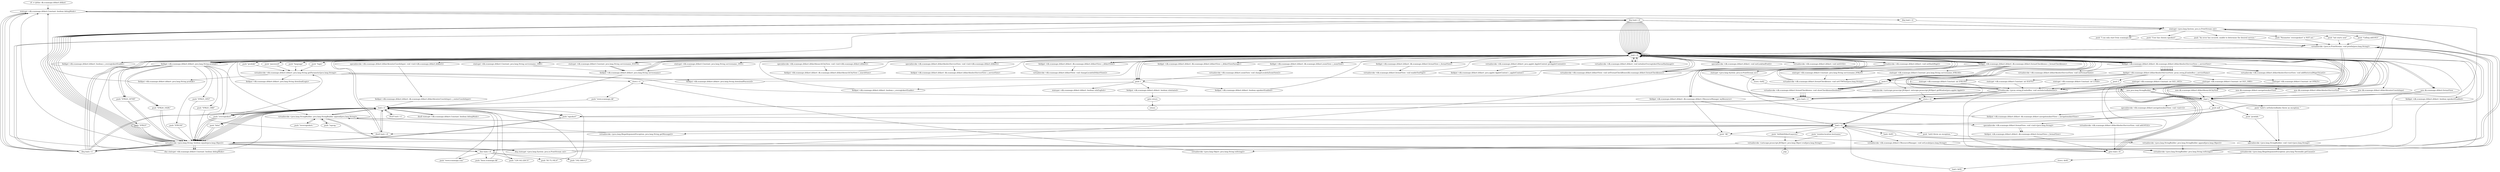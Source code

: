digraph "" {
    "r0 := @this: dk.scanmaps.ditkort.ditkort"
    "staticget <dk.scanmaps.ditkort.Constant: boolean debugMode>"
    "r0 := @this: dk.scanmaps.ditkort.ditkort"->"staticget <dk.scanmaps.ditkort.Constant: boolean debugMode>";
    "ifeq load.r r0"
    "staticget <dk.scanmaps.ditkort.Constant: boolean debugMode>"->"ifeq load.r r0";
    "staticget <java.lang.System: java.io.PrintStream out>"
    "ifeq load.r r0"->"staticget <java.lang.System: java.io.PrintStream out>";
    "push \"init starts now\""
    "staticget <java.lang.System: java.io.PrintStream out>"->"push \"init starts now\"";
    "virtualinvoke <java.io.PrintStream: void println(java.lang.String)>"
    "push \"init starts now\""->"virtualinvoke <java.io.PrintStream: void println(java.lang.String)>";
    "load.r r0"
    "virtualinvoke <java.io.PrintStream: void println(java.lang.String)>"->"load.r r0";
    "load.r r0"->"load.r r0";
    "push \"login\""
    "load.r r0"->"push \"login\"";
    "virtualinvoke <dk.scanmaps.ditkort.ditkort: java.lang.String getParameter(java.lang.String)>"
    "push \"login\""->"virtualinvoke <dk.scanmaps.ditkort.ditkort: java.lang.String getParameter(java.lang.String)>";
    "fieldput <dk.scanmaps.ditkort.ditkort: java.lang.String downloadLogin>"
    "virtualinvoke <dk.scanmaps.ditkort.ditkort: java.lang.String getParameter(java.lang.String)>"->"fieldput <dk.scanmaps.ditkort.ditkort: java.lang.String downloadLogin>";
    "fieldput <dk.scanmaps.ditkort.ditkort: java.lang.String downloadLogin>"->"load.r r0";
    "load.r r0"->"load.r r0";
    "push \"password\""
    "load.r r0"->"push \"password\"";
    "push \"password\""->"virtualinvoke <dk.scanmaps.ditkort.ditkort: java.lang.String getParameter(java.lang.String)>";
    "fieldput <dk.scanmaps.ditkort.ditkort: java.lang.String downloadPassword>"
    "virtualinvoke <dk.scanmaps.ditkort.ditkort: java.lang.String getParameter(java.lang.String)>"->"fieldput <dk.scanmaps.ditkort.ditkort: java.lang.String downloadPassword>";
    "fieldput <dk.scanmaps.ditkort.ditkort: java.lang.String downloadPassword>"->"load.r r0";
    "push \"oversigtskort\""
    "load.r r0"->"push \"oversigtskort\"";
    "push \"oversigtskort\""->"virtualinvoke <dk.scanmaps.ditkort.ditkort: java.lang.String getParameter(java.lang.String)>";
    "store.r r1"
    "virtualinvoke <dk.scanmaps.ditkort.ditkort: java.lang.String getParameter(java.lang.String)>"->"store.r r1";
    "store.r r1"->"load.r r0";
    "push \"language\""
    "load.r r0"->"push \"language\"";
    "push \"language\""->"virtualinvoke <dk.scanmaps.ditkort.ditkort: java.lang.String getParameter(java.lang.String)>";
    "store.r r2"
    "virtualinvoke <dk.scanmaps.ditkort.ditkort: java.lang.String getParameter(java.lang.String)>"->"store.r r2";
    "store.r r2"->"load.r r0";
    "load.r r0"->"load.r r0";
    "push \"produkt\""
    "load.r r0"->"push \"produkt\"";
    "push \"produkt\""->"virtualinvoke <dk.scanmaps.ditkort.ditkort: java.lang.String getParameter(java.lang.String)>";
    "fieldput <dk.scanmaps.ditkort.ditkort: java.lang.String produkt>"
    "virtualinvoke <dk.scanmaps.ditkort.ditkort: java.lang.String getParameter(java.lang.String)>"->"fieldput <dk.scanmaps.ditkort.ditkort: java.lang.String produkt>";
    "fieldput <dk.scanmaps.ditkort.ditkort: java.lang.String produkt>"->"staticget <dk.scanmaps.ditkort.Constant: boolean debugMode>";
    "ifeq load.r r2"
    "staticget <dk.scanmaps.ditkort.Constant: boolean debugMode>"->"ifeq load.r r2";
    "ifeq load.r r2"->"staticget <java.lang.System: java.io.PrintStream out>";
    "new java.lang.StringBuilder"
    "staticget <java.lang.System: java.io.PrintStream out>"->"new java.lang.StringBuilder";
    "dup1.r"
    "new java.lang.StringBuilder"->"dup1.r";
    "push \"produkt: \""
    "dup1.r"->"push \"produkt: \"";
    "specialinvoke <java.lang.StringBuilder: void <init>(java.lang.String)>"
    "push \"produkt: \""->"specialinvoke <java.lang.StringBuilder: void <init>(java.lang.String)>";
    "specialinvoke <java.lang.StringBuilder: void <init>(java.lang.String)>"->"load.r r0";
    "fieldget <dk.scanmaps.ditkort.ditkort: java.lang.String produkt>"
    "load.r r0"->"fieldget <dk.scanmaps.ditkort.ditkort: java.lang.String produkt>";
    "virtualinvoke <java.lang.StringBuilder: java.lang.StringBuilder append(java.lang.String)>"
    "fieldget <dk.scanmaps.ditkort.ditkort: java.lang.String produkt>"->"virtualinvoke <java.lang.StringBuilder: java.lang.StringBuilder append(java.lang.String)>";
    "push \"\toversigtskort: \""
    "virtualinvoke <java.lang.StringBuilder: java.lang.StringBuilder append(java.lang.String)>"->"push \"\toversigtskort: \"";
    "push \"\toversigtskort: \""->"virtualinvoke <java.lang.StringBuilder: java.lang.StringBuilder append(java.lang.String)>";
    "load.r r1"
    "virtualinvoke <java.lang.StringBuilder: java.lang.StringBuilder append(java.lang.String)>"->"load.r r1";
    "load.r r1"->"virtualinvoke <java.lang.StringBuilder: java.lang.StringBuilder append(java.lang.String)>";
    "push \"\tsprog: \""
    "virtualinvoke <java.lang.StringBuilder: java.lang.StringBuilder append(java.lang.String)>"->"push \"\tsprog: \"";
    "push \"\tsprog: \""->"virtualinvoke <java.lang.StringBuilder: java.lang.StringBuilder append(java.lang.String)>";
    "load.r r2"
    "virtualinvoke <java.lang.StringBuilder: java.lang.StringBuilder append(java.lang.String)>"->"load.r r2";
    "load.r r2"->"virtualinvoke <java.lang.StringBuilder: java.lang.StringBuilder append(java.lang.String)>";
    "virtualinvoke <java.lang.StringBuilder: java.lang.String toString()>"
    "virtualinvoke <java.lang.StringBuilder: java.lang.StringBuilder append(java.lang.String)>"->"virtualinvoke <java.lang.StringBuilder: java.lang.String toString()>";
    "virtualinvoke <java.lang.StringBuilder: java.lang.String toString()>"->"virtualinvoke <java.io.PrintStream: void println(java.lang.String)>";
    "virtualinvoke <java.io.PrintStream: void println(java.lang.String)>"->"load.r r2";
    "ifnull load.r r0"
    "load.r r2"->"ifnull load.r r0";
    "ifnull load.r r0"->"load.r r2";
    "push \"dk\""
    "load.r r2"->"push \"dk\"";
    "virtualinvoke <java.lang.String: boolean equals(java.lang.Object)>"
    "push \"dk\""->"virtualinvoke <java.lang.String: boolean equals(java.lang.Object)>";
    "virtualinvoke <java.lang.String: boolean equals(java.lang.Object)>"->"ifeq load.r r0";
    "ifeq load.r r0"->"load.r r0";
    "fieldget <dk.scanmaps.ditkort.ditkort: dk.scanmaps.ditkort.CResourceManager myResource>"
    "load.r r0"->"fieldget <dk.scanmaps.ditkort.ditkort: dk.scanmaps.ditkort.CResourceManager myResource>";
    "fieldget <dk.scanmaps.ditkort.ditkort: dk.scanmaps.ditkort.CResourceManager myResource>"->"push \"dk\"";
    "virtualinvoke <dk.scanmaps.ditkort.CResourceManager: void setLocale(java.lang.String)>"
    "push \"dk\""->"virtualinvoke <dk.scanmaps.ditkort.CResourceManager: void setLocale(java.lang.String)>";
    "goto load.r r0"
    "virtualinvoke <dk.scanmaps.ditkort.CResourceManager: void setLocale(java.lang.String)>"->"goto load.r r0";
    "goto load.r r0"->"load.r r0";
    "new dk.scanmaps.ditkort.ditkort$searchCityView"
    "load.r r0"->"new dk.scanmaps.ditkort.ditkort$searchCityView";
    "new dk.scanmaps.ditkort.ditkort$searchCityView"->"dup1.r";
    "dup1.r"->"load.r r0";
    "specialinvoke <dk.scanmaps.ditkort.ditkort$searchCityView: void <init>(dk.scanmaps.ditkort.ditkort)>"
    "load.r r0"->"specialinvoke <dk.scanmaps.ditkort.ditkort$searchCityView: void <init>(dk.scanmaps.ditkort.ditkort)>";
    "fieldput <dk.scanmaps.ditkort.ditkort: dk.scanmaps.ditkort.ditkort$searchCityView c_searchView>"
    "specialinvoke <dk.scanmaps.ditkort.ditkort$searchCityView: void <init>(dk.scanmaps.ditkort.ditkort)>"->"fieldput <dk.scanmaps.ditkort.ditkort: dk.scanmaps.ditkort.ditkort$searchCityView c_searchView>";
    "fieldput <dk.scanmaps.ditkort.ditkort: dk.scanmaps.ditkort.ditkort$searchCityView c_searchView>"->"load.r r0";
    "new dk.scanmaps.ditkort.navigationskortView"
    "load.r r0"->"new dk.scanmaps.ditkort.navigationskortView";
    "new dk.scanmaps.ditkort.navigationskortView"->"dup1.r";
    "specialinvoke <dk.scanmaps.ditkort.navigationskortView: void <init>()>"
    "dup1.r"->"specialinvoke <dk.scanmaps.ditkort.navigationskortView: void <init>()>";
    "fieldput <dk.scanmaps.ditkort.ditkort: dk.scanmaps.ditkort.navigationskortView c_navigationskortView>"
    "specialinvoke <dk.scanmaps.ditkort.navigationskortView: void <init>()>"->"fieldput <dk.scanmaps.ditkort.ditkort: dk.scanmaps.ditkort.navigationskortView c_navigationskortView>";
    "fieldput <dk.scanmaps.ditkort.ditkort: dk.scanmaps.ditkort.navigationskortView c_navigationskortView>"->"load.r r0";
    "new dk.scanmaps.ditkort.ditkort$selectServiceView"
    "load.r r0"->"new dk.scanmaps.ditkort.ditkort$selectServiceView";
    "new dk.scanmaps.ditkort.ditkort$selectServiceView"->"dup1.r";
    "dup1.r"->"load.r r0";
    "specialinvoke <dk.scanmaps.ditkort.ditkort$selectServiceView: void <init>(dk.scanmaps.ditkort.ditkort)>"
    "load.r r0"->"specialinvoke <dk.scanmaps.ditkort.ditkort$selectServiceView: void <init>(dk.scanmaps.ditkort.ditkort)>";
    "fieldput <dk.scanmaps.ditkort.ditkort: dk.scanmaps.ditkort.ditkort$selectServiceView c_serviceView>"
    "specialinvoke <dk.scanmaps.ditkort.ditkort$selectServiceView: void <init>(dk.scanmaps.ditkort.ditkort)>"->"fieldput <dk.scanmaps.ditkort.ditkort: dk.scanmaps.ditkort.ditkort$selectServiceView c_serviceView>";
    "fieldput <dk.scanmaps.ditkort.ditkort: dk.scanmaps.ditkort.ditkort$selectServiceView c_serviceView>"->"load.r r0";
    "new dk.scanmaps.ditkort.ditkort$centerCoordsInput"
    "load.r r0"->"new dk.scanmaps.ditkort.ditkort$centerCoordsInput";
    "new dk.scanmaps.ditkort.ditkort$centerCoordsInput"->"dup1.r";
    "dup1.r"->"load.r r0";
    "specialinvoke <dk.scanmaps.ditkort.ditkort$centerCoordsInput: void <init>(dk.scanmaps.ditkort.ditkort)>"
    "load.r r0"->"specialinvoke <dk.scanmaps.ditkort.ditkort$centerCoordsInput: void <init>(dk.scanmaps.ditkort.ditkort)>";
    "fieldput <dk.scanmaps.ditkort.ditkort: dk.scanmaps.ditkort.ditkort$centerCoordsInput c_centerCoordsInput>"
    "specialinvoke <dk.scanmaps.ditkort.ditkort$centerCoordsInput: void <init>(dk.scanmaps.ditkort.ditkort)>"->"fieldput <dk.scanmaps.ditkort.ditkort: dk.scanmaps.ditkort.ditkort$centerCoordsInput c_centerCoordsInput>";
    "fieldput <dk.scanmaps.ditkort.ditkort: dk.scanmaps.ditkort.ditkort$centerCoordsInput c_centerCoordsInput>"->"load.r r1";
    "ifnull load.r r1"
    "load.r r1"->"ifnull load.r r1";
    "ifnull load.r r1"->"load.r r1";
    "load.r r1"->"push \"oversigtskort\"";
    "push \"oversigtskort\""->"virtualinvoke <java.lang.String: boolean equals(java.lang.Object)>";
    "ifeq load.r r1"
    "virtualinvoke <java.lang.String: boolean equals(java.lang.Object)>"->"ifeq load.r r1";
    "ifeq load.r r1"->"staticget <dk.scanmaps.ditkort.Constant: boolean debugMode>";
    "staticget <dk.scanmaps.ditkort.Constant: boolean debugMode>"->"ifeq load.r r0";
    "ifeq load.r r0"->"staticget <java.lang.System: java.io.PrintStream out>";
    "push \"Calling add1953\""
    "staticget <java.lang.System: java.io.PrintStream out>"->"push \"Calling add1953\"";
    "push \"Calling add1953\""->"virtualinvoke <java.io.PrintStream: void println(java.lang.String)>";
    "virtualinvoke <java.io.PrintStream: void println(java.lang.String)>"->"load.r r0";
    "fieldget <dk.scanmaps.ditkort.ditkort: dk.scanmaps.ditkort.ditkort$selectServiceView c_serviceView>"
    "load.r r0"->"fieldget <dk.scanmaps.ditkort.ditkort: dk.scanmaps.ditkort.ditkort$selectServiceView c_serviceView>";
    "virtualinvoke <dk.scanmaps.ditkort.ditkort$selectServiceView: void add1953()>"
    "fieldget <dk.scanmaps.ditkort.ditkort: dk.scanmaps.ditkort.ditkort$selectServiceView c_serviceView>"->"virtualinvoke <dk.scanmaps.ditkort.ditkort$selectServiceView: void add1953()>";
    "virtualinvoke <dk.scanmaps.ditkort.ditkort$selectServiceView: void add1953()>"->"goto load.r r0";
    "goto load.r r0"->"load.r r0";
    "fieldget <dk.scanmaps.ditkort.ditkort: dk.scanmaps.ditkort.ditkortView c_ditkortViewNavngiv>"
    "load.r r0"->"fieldget <dk.scanmaps.ditkort.ditkort: dk.scanmaps.ditkort.ditkortView c_ditkortViewNavngiv>";
    "fieldget <dk.scanmaps.ditkort.ditkort: dk.scanmaps.ditkort.ditkortView c_ditkortViewNavngiv>"->"load.r r0";
    "fieldget <dk.scanmaps.ditkort.ditkort: dk.scanmaps.ditkort.formatCheckboxes c_formatCheckboxes>"
    "load.r r0"->"fieldget <dk.scanmaps.ditkort.ditkort: dk.scanmaps.ditkort.formatCheckboxes c_formatCheckboxes>";
    "virtualinvoke <dk.scanmaps.ditkort.ditkortView: void setFormatCheckBoxes(dk.scanmaps.ditkort.formatCheckboxes)>"
    "fieldget <dk.scanmaps.ditkort.ditkort: dk.scanmaps.ditkort.formatCheckboxes c_formatCheckboxes>"->"virtualinvoke <dk.scanmaps.ditkort.ditkortView: void setFormatCheckBoxes(dk.scanmaps.ditkort.formatCheckboxes)>";
    "virtualinvoke <dk.scanmaps.ditkort.ditkortView: void setFormatCheckBoxes(dk.scanmaps.ditkort.formatCheckboxes)>"->"load.r r0";
    "fieldget <dk.scanmaps.ditkort.ditkort: dk.scanmaps.ditkort.ditkortView c_ditkortView>"
    "load.r r0"->"fieldget <dk.scanmaps.ditkort.ditkort: dk.scanmaps.ditkort.ditkortView c_ditkortView>";
    "fieldget <dk.scanmaps.ditkort.ditkort: dk.scanmaps.ditkort.ditkortView c_ditkortView>"->"load.r r0";
    "load.r r0"->"fieldget <dk.scanmaps.ditkort.ditkort: dk.scanmaps.ditkort.formatCheckboxes c_formatCheckboxes>";
    "fieldget <dk.scanmaps.ditkort.ditkort: dk.scanmaps.ditkort.formatCheckboxes c_formatCheckboxes>"->"virtualinvoke <dk.scanmaps.ditkort.ditkortView: void setFormatCheckBoxes(dk.scanmaps.ditkort.formatCheckboxes)>";
    "virtualinvoke <dk.scanmaps.ditkort.ditkortView: void setFormatCheckBoxes(dk.scanmaps.ditkort.formatCheckboxes)>"->"load.r r0";
    "load.r r0"->"fieldget <dk.scanmaps.ditkort.ditkort: java.lang.String produkt>";
    "fieldget <dk.scanmaps.ditkort.ditkort: java.lang.String produkt>"->"ifnull load.r r0";
    "ifnull load.r r0"->"load.r r0";
    "load.r r0"->"fieldget <dk.scanmaps.ditkort.ditkort: java.lang.String produkt>";
    "push \"DTK25\""
    "fieldget <dk.scanmaps.ditkort.ditkort: java.lang.String produkt>"->"push \"DTK25\"";
    "push \"DTK25\""->"virtualinvoke <java.lang.String: boolean equals(java.lang.Object)>";
    "virtualinvoke <java.lang.String: boolean equals(java.lang.Object)>"->"ifeq load.r r0";
    "ifeq load.r r0"->"load.r r0";
    "load.r r0"->"fieldget <dk.scanmaps.ditkort.ditkort: dk.scanmaps.ditkort.formatCheckboxes c_formatCheckboxes>";
    "staticget <dk.scanmaps.ditkort.Constant: java.lang.String servicename_DTK25>"
    "fieldget <dk.scanmaps.ditkort.ditkort: dk.scanmaps.ditkort.formatCheckboxes c_formatCheckboxes>"->"staticget <dk.scanmaps.ditkort.Constant: java.lang.String servicename_DTK25>";
    "virtualinvoke <dk.scanmaps.ditkort.formatCheckboxes: void setUTMText(java.lang.String)>"
    "staticget <dk.scanmaps.ditkort.Constant: java.lang.String servicename_DTK25>"->"virtualinvoke <dk.scanmaps.ditkort.formatCheckboxes: void setUTMText(java.lang.String)>";
    "virtualinvoke <dk.scanmaps.ditkort.formatCheckboxes: void setUTMText(java.lang.String)>"->"load.r r0";
    "load.r r0"->"fieldget <dk.scanmaps.ditkort.ditkort: dk.scanmaps.ditkort.ditkort$selectServiceView c_serviceView>";
    "fieldget <dk.scanmaps.ditkort.ditkort$selectServiceView: javax.swing.JComboBox c_serviceName>"
    "fieldget <dk.scanmaps.ditkort.ditkort: dk.scanmaps.ditkort.ditkort$selectServiceView c_serviceView>"->"fieldget <dk.scanmaps.ditkort.ditkort$selectServiceView: javax.swing.JComboBox c_serviceName>";
    "staticget <dk.scanmaps.ditkort.Constant: int DTK25>"
    "fieldget <dk.scanmaps.ditkort.ditkort$selectServiceView: javax.swing.JComboBox c_serviceName>"->"staticget <dk.scanmaps.ditkort.Constant: int DTK25>";
    "virtualinvoke <javax.swing.JComboBox: void setSelectedIndex(int)>"
    "staticget <dk.scanmaps.ditkort.Constant: int DTK25>"->"virtualinvoke <javax.swing.JComboBox: void setSelectedIndex(int)>";
    "goto load.r r1"
    "virtualinvoke <javax.swing.JComboBox: void setSelectedIndex(int)>"->"goto load.r r1";
    "goto load.r r1"->"load.r r1";
    "ifnull staticget <dk.scanmaps.ditkort.Constant: boolean debugMode>"
    "load.r r1"->"ifnull staticget <dk.scanmaps.ditkort.Constant: boolean debugMode>";
    "ifnull staticget <dk.scanmaps.ditkort.Constant: boolean debugMode>"->"load.r r1";
    "push \"false\""
    "load.r r1"->"push \"false\"";
    "push \"false\""->"virtualinvoke <java.lang.String: boolean equals(java.lang.Object)>";
    "ifne staticget <dk.scanmaps.ditkort.Constant: boolean debugMode>"
    "virtualinvoke <java.lang.String: boolean equals(java.lang.Object)>"->"ifne staticget <dk.scanmaps.ditkort.Constant: boolean debugMode>";
    "ifne staticget <dk.scanmaps.ditkort.Constant: boolean debugMode>"->"load.r r0";
    "load.r r0"->"fieldget <dk.scanmaps.ditkort.ditkort: java.lang.String produkt>";
    "push \"DTK20_1870H\""
    "fieldget <dk.scanmaps.ditkort.ditkort: java.lang.String produkt>"->"push \"DTK20_1870H\"";
    "push \"DTK20_1870H\""->"virtualinvoke <java.lang.String: boolean equals(java.lang.Object)>";
    "virtualinvoke <java.lang.String: boolean equals(java.lang.Object)>"->"ifeq load.r r1";
    "ifeq load.r r1"->"load.r r0";
    "load.r r0"->"fieldget <dk.scanmaps.ditkort.ditkort: java.lang.String produkt>";
    "push \"DTK20_1928L\""
    "fieldget <dk.scanmaps.ditkort.ditkort: java.lang.String produkt>"->"push \"DTK20_1928L\"";
    "push \"DTK20_1928L\""->"virtualinvoke <java.lang.String: boolean equals(java.lang.Object)>";
    "virtualinvoke <java.lang.String: boolean equals(java.lang.Object)>"->"ifne staticget <dk.scanmaps.ditkort.Constant: boolean debugMode>";
    "ifne staticget <dk.scanmaps.ditkort.Constant: boolean debugMode>"->"load.r r1";
    "load.r r1"->"push \"oversigtskort\"";
    "push \"oversigtskort\""->"virtualinvoke <java.lang.String: boolean equals(java.lang.Object)>";
    "virtualinvoke <java.lang.String: boolean equals(java.lang.Object)>"->"ifeq load.r r1";
    "ifeq load.r r1"->"load.r r0";
    "push 1"
    "load.r r0"->"push 1";
    "fieldput <dk.scanmaps.ditkort.ditkort: boolean c_oversigtskortEnable>"
    "push 1"->"fieldput <dk.scanmaps.ditkort.ditkort: boolean c_oversigtskortEnable>";
    "fieldput <dk.scanmaps.ditkort.ditkort: boolean c_oversigtskortEnable>"->"load.r r0";
    "virtualinvoke <dk.scanmaps.ditkort.ditkort: void initialiseOversigtskortNavneHashmap()>"
    "load.r r0"->"virtualinvoke <dk.scanmaps.ditkort.ditkort: void initialiseOversigtskortNavneHashmap()>";
    "virtualinvoke <dk.scanmaps.ditkort.ditkort: void initialiseOversigtskortNavneHashmap()>"->"load.r r0";
    "virtualinvoke <dk.scanmaps.ditkort.ditkort: void setHashMap()>"
    "load.r r0"->"virtualinvoke <dk.scanmaps.ditkort.ditkort: void setHashMap()>";
    "virtualinvoke <dk.scanmaps.ditkort.ditkort: void setHashMap()>"->"goto load.r r1";
    "goto load.r r1"->"load.r r1";
    "push \"egnskort\""
    "load.r r1"->"push \"egnskort\"";
    "push \"egnskort\""->"virtualinvoke <java.lang.String: boolean equals(java.lang.Object)>";
    "virtualinvoke <java.lang.String: boolean equals(java.lang.Object)>"->"ifeq load.r r0";
    "ifeq load.r r0"->"load.r r0";
    "new dk.scanmaps.ditkort.formatView"
    "load.r r0"->"new dk.scanmaps.ditkort.formatView";
    "new dk.scanmaps.ditkort.formatView"->"dup1.r";
    "dup1.r"->"push \"egnskort\"";
    "specialinvoke <dk.scanmaps.ditkort.formatView: void <init>(java.lang.String)>"
    "push \"egnskort\""->"specialinvoke <dk.scanmaps.ditkort.formatView: void <init>(java.lang.String)>";
    "fieldput <dk.scanmaps.ditkort.ditkort: dk.scanmaps.ditkort.formatView c_formatView>"
    "specialinvoke <dk.scanmaps.ditkort.formatView: void <init>(java.lang.String)>"->"fieldput <dk.scanmaps.ditkort.ditkort: dk.scanmaps.ditkort.formatView c_formatView>";
    "fieldput <dk.scanmaps.ditkort.ditkort: dk.scanmaps.ditkort.formatView c_formatView>"->"goto load.r r0";
    "goto load.r r0"->"load.r r0";
    "load.r r0"->"fieldget <dk.scanmaps.ditkort.ditkort: dk.scanmaps.ditkort.ditkort$selectServiceView c_serviceView>";
    "virtualinvoke <dk.scanmaps.ditkort.ditkort$selectServiceView: void setFormatText()>"
    "fieldget <dk.scanmaps.ditkort.ditkort: dk.scanmaps.ditkort.ditkort$selectServiceView c_serviceView>"->"virtualinvoke <dk.scanmaps.ditkort.ditkort$selectServiceView: void setFormatText()>";
    "virtualinvoke <dk.scanmaps.ditkort.ditkort$selectServiceView: void setFormatText()>"->"load.r r0";
    "fieldget <dk.scanmaps.ditkort.ditkort: boolean c_oversigtskortEnable>"
    "load.r r0"->"fieldget <dk.scanmaps.ditkort.ditkort: boolean c_oversigtskortEnable>";
    "fieldget <dk.scanmaps.ditkort.ditkort: boolean c_oversigtskortEnable>"->"ifeq load.r r0";
    "ifeq load.r r0"->"load.r r0";
    "fieldget <dk.scanmaps.ditkort.ditkort: boolean egnskortEnabled>"
    "load.r r0"->"fieldget <dk.scanmaps.ditkort.ditkort: boolean egnskortEnabled>";
    "ifne load.r r0"
    "fieldget <dk.scanmaps.ditkort.ditkort: boolean egnskortEnabled>"->"ifne load.r r0";
    "ifne load.r r0"->"load.r r0";
    "fieldget <dk.scanmaps.ditkort.ditkort: dk.scanmaps.ditkort.formatView c_formatView>"
    "load.r r0"->"fieldget <dk.scanmaps.ditkort.ditkort: dk.scanmaps.ditkort.formatView c_formatView>";
    "virtualinvoke <dk.scanmaps.ditkort.formatView: void enableToolTip()>"
    "fieldget <dk.scanmaps.ditkort.ditkort: dk.scanmaps.ditkort.formatView c_formatView>"->"virtualinvoke <dk.scanmaps.ditkort.formatView: void enableToolTip()>";
    "virtualinvoke <dk.scanmaps.ditkort.formatView: void enableToolTip()>"->"load.r r0";
    "staticinvoke <netscape.javascript.JSObject: netscape.javascript.JSObject getWindow(java.applet.Applet)>"
    "load.r r0"->"staticinvoke <netscape.javascript.JSObject: netscape.javascript.JSObject getWindow(java.applet.Applet)>";
    "staticinvoke <netscape.javascript.JSObject: netscape.javascript.JSObject getWindow(java.applet.Applet)>"->"store.r r2";
    "store.r r2"->"load.r r2";
    "push \"window.location.hostname;\""
    "load.r r2"->"push \"window.location.hostname;\"";
    "virtualinvoke <netscape.javascript.JSObject: java.lang.Object eval(java.lang.String)>"
    "push \"window.location.hostname;\""->"virtualinvoke <netscape.javascript.JSObject: java.lang.Object eval(java.lang.String)>";
    "virtualinvoke <java.lang.Object: java.lang.String toString()>"
    "virtualinvoke <netscape.javascript.JSObject: java.lang.Object eval(java.lang.String)>"->"virtualinvoke <java.lang.Object: java.lang.String toString()>";
    "virtualinvoke <java.lang.Object: java.lang.String toString()>"->"store.r r1";
    "push \"www.scanmaps.dk\""
    "store.r r1"->"push \"www.scanmaps.dk\"";
    "push \"www.scanmaps.dk\""->"load.r r1";
    "load.r r1"->"virtualinvoke <java.lang.String: boolean equals(java.lang.Object)>";
    "virtualinvoke <java.lang.String: boolean equals(java.lang.Object)>"->"ifne load.r r0";
    "push \"www.scanmaps.com\""
    "ifne load.r r0"->"push \"www.scanmaps.com\"";
    "push \"www.scanmaps.com\""->"load.r r1";
    "load.r r1"->"virtualinvoke <java.lang.String: boolean equals(java.lang.Object)>";
    "virtualinvoke <java.lang.String: boolean equals(java.lang.Object)>"->"ifne load.r r0";
    "push \"linux.scanmaps.dk\""
    "ifne load.r r0"->"push \"linux.scanmaps.dk\"";
    "push \"linux.scanmaps.dk\""->"load.r r1";
    "load.r r1"->"virtualinvoke <java.lang.String: boolean equals(java.lang.Object)>";
    "virtualinvoke <java.lang.String: boolean equals(java.lang.Object)>"->"ifne load.r r0";
    "push \"129.142.228.51\""
    "ifne load.r r0"->"push \"129.142.228.51\"";
    "push \"129.142.228.51\""->"load.r r1";
    "load.r r1"->"virtualinvoke <java.lang.String: boolean equals(java.lang.Object)>";
    "virtualinvoke <java.lang.String: boolean equals(java.lang.Object)>"->"ifne load.r r0";
    "push \"83.72.192.6\""
    "ifne load.r r0"->"push \"83.72.192.6\"";
    "push \"83.72.192.6\""->"load.r r1";
    "load.r r1"->"virtualinvoke <java.lang.String: boolean equals(java.lang.Object)>";
    "virtualinvoke <java.lang.String: boolean equals(java.lang.Object)>"->"ifne load.r r0";
    "push \"192.168.0.2\""
    "ifne load.r r0"->"push \"192.168.0.2\"";
    "push \"192.168.0.2\""->"load.r r1";
    "load.r r1"->"virtualinvoke <java.lang.String: boolean equals(java.lang.Object)>";
    "ifeq staticget <java.lang.System: java.io.PrintStream out>"
    "virtualinvoke <java.lang.String: boolean equals(java.lang.Object)>"->"ifeq staticget <java.lang.System: java.io.PrintStream out>";
    "ifeq staticget <java.lang.System: java.io.PrintStream out>"->"load.r r0";
    "load.r r0"->"load.r r0";
    "virtualinvoke <dk.scanmaps.ditkort.ditkort: java.applet.AppletContext getAppletContext()>"
    "load.r r0"->"virtualinvoke <dk.scanmaps.ditkort.ditkort: java.applet.AppletContext getAppletContext()>";
    "fieldput <dk.scanmaps.ditkort.ditkort: java.applet.AppletContext c_appletContext>"
    "virtualinvoke <dk.scanmaps.ditkort.ditkort: java.applet.AppletContext getAppletContext()>"->"fieldput <dk.scanmaps.ditkort.ditkort: java.applet.AppletContext c_appletContext>";
    "fieldput <dk.scanmaps.ditkort.ditkort: java.applet.AppletContext c_appletContext>"->"load.r r0";
    "specialinvoke <dk.scanmaps.ditkort.ditkort: void initLookAndFeel()>"
    "load.r r0"->"specialinvoke <dk.scanmaps.ditkort.ditkort: void initLookAndFeel()>";
    "specialinvoke <dk.scanmaps.ditkort.ditkort: void initLookAndFeel()>"->"load.r r0";
    "virtualinvoke <dk.scanmaps.ditkort.ditkort: void initGUI()>"
    "load.r r0"->"virtualinvoke <dk.scanmaps.ditkort.ditkort: void initGUI()>";
    "virtualinvoke <dk.scanmaps.ditkort.ditkort: void initGUI()>"->"load.r r0";
    "load.r r0"->"push 1";
    "fieldput <dk.scanmaps.ditkort.ditkort: boolean isInitiated>"
    "push 1"->"fieldput <dk.scanmaps.ditkort.ditkort: boolean isInitiated>";
    "goto return"
    "fieldput <dk.scanmaps.ditkort.ditkort: boolean isInitiated>"->"goto return";
    "return"
    "goto return"->"return";
    "ifeq staticget <java.lang.System: java.io.PrintStream out>"->"staticget <java.lang.System: java.io.PrintStream out>";
    "push \"I can only start from scanmaps.dk\""
    "staticget <java.lang.System: java.io.PrintStream out>"->"push \"I can only start from scanmaps.dk\"";
    "push \"I can only start from scanmaps.dk\""->"virtualinvoke <java.io.PrintStream: void println(java.lang.String)>";
    "virtualinvoke <java.io.PrintStream: void println(java.lang.String)>"->"load.r r2";
    "push \"doHideDitkortLayers();\""
    "load.r r2"->"push \"doHideDitkortLayers();\"";
    "push \"doHideDitkortLayers();\""->"virtualinvoke <netscape.javascript.JSObject: java.lang.Object eval(java.lang.String)>";
    "pop"
    "virtualinvoke <netscape.javascript.JSObject: java.lang.Object eval(java.lang.String)>"->"pop";
    "ifeq load.r r0"->"load.r r0";
    "load.r r0"->"new dk.scanmaps.ditkort.formatView";
    "new dk.scanmaps.ditkort.formatView"->"dup1.r";
    "push null"
    "dup1.r"->"push null";
    "push null"->"specialinvoke <dk.scanmaps.ditkort.formatView: void <init>(java.lang.String)>";
    "specialinvoke <dk.scanmaps.ditkort.formatView: void <init>(java.lang.String)>"->"fieldput <dk.scanmaps.ditkort.ditkort: dk.scanmaps.ditkort.formatView c_formatView>";
    "staticget <java.lang.System: java.io.PrintStream err>"
    "virtualinvoke <dk.scanmaps.ditkort.ditkort: void setHashMap()>"->"staticget <java.lang.System: java.io.PrintStream err>";
    "store.r $r82"
    "staticget <java.lang.System: java.io.PrintStream err>"->"store.r $r82";
    "store.r $r82"->"new java.lang.StringBuilder";
    "new java.lang.StringBuilder"->"store.r r2";
    "store.r r2"->"load.r r2";
    "push \"init() threw an exception: \""
    "load.r r2"->"push \"init() threw an exception: \"";
    "push \"init() threw an exception: \""->"specialinvoke <java.lang.StringBuilder: void <init>(java.lang.String)>";
    "virtualinvoke <java.lang.IllegalArgumentException: java.lang.Throwable getCause()>"
    "specialinvoke <java.lang.StringBuilder: void <init>(java.lang.String)>"->"virtualinvoke <java.lang.IllegalArgumentException: java.lang.Throwable getCause()>";
    "store.r $r83"
    "virtualinvoke <java.lang.IllegalArgumentException: java.lang.Throwable getCause()>"->"store.r $r83";
    "load.r $r82"
    "store.r $r83"->"load.r $r82";
    "load.r $r82"->"load.r r2";
    "load.r $r83"
    "load.r r2"->"load.r $r83";
    "virtualinvoke <java.lang.StringBuilder: java.lang.StringBuilder append(java.lang.Object)>"
    "load.r $r83"->"virtualinvoke <java.lang.StringBuilder: java.lang.StringBuilder append(java.lang.Object)>";
    "virtualinvoke <java.lang.StringBuilder: java.lang.StringBuilder append(java.lang.Object)>"->"virtualinvoke <java.lang.StringBuilder: java.lang.String toString()>";
    "virtualinvoke <java.lang.StringBuilder: java.lang.String toString()>"->"virtualinvoke <java.io.PrintStream: void println(java.lang.String)>";
    "ifeq load.r r1"->"load.r r1";
    "load.r r1"->"push \"egnskort\"";
    "push \"egnskort\""->"virtualinvoke <java.lang.String: boolean equals(java.lang.Object)>";
    "virtualinvoke <java.lang.String: boolean equals(java.lang.Object)>"->"ifeq staticget <java.lang.System: java.io.PrintStream out>";
    "ifeq staticget <java.lang.System: java.io.PrintStream out>"->"staticget <dk.scanmaps.ditkort.Constant: boolean debugMode>";
    "staticget <dk.scanmaps.ditkort.Constant: boolean debugMode>"->"ifeq load.r r0";
    "ifeq load.r r0"->"staticget <java.lang.System: java.io.PrintStream out>";
    "push \"User has chosen egnskort\""
    "staticget <java.lang.System: java.io.PrintStream out>"->"push \"User has chosen egnskort\"";
    "push \"User has chosen egnskort\""->"virtualinvoke <java.io.PrintStream: void println(java.lang.String)>";
    "virtualinvoke <java.io.PrintStream: void println(java.lang.String)>"->"load.r r0";
    "load.r r0"->"push 1";
    "fieldput <dk.scanmaps.ditkort.ditkort: boolean egnskortEnabled>"
    "push 1"->"fieldput <dk.scanmaps.ditkort.ditkort: boolean egnskortEnabled>";
    "fieldput <dk.scanmaps.ditkort.ditkort: boolean egnskortEnabled>"->"load.r r0";
    "load.r r0"->"virtualinvoke <dk.scanmaps.ditkort.ditkort: void initialiseOversigtskortNavneHashmap()>";
    "virtualinvoke <dk.scanmaps.ditkort.ditkort: void initialiseOversigtskortNavneHashmap()>"->"load.r r0";
    "load.r r0"->"virtualinvoke <dk.scanmaps.ditkort.ditkort: void setHashMap()>";
    "virtualinvoke <dk.scanmaps.ditkort.ditkort: void setHashMap()>"->"goto load.r r1";
    "ifeq staticget <java.lang.System: java.io.PrintStream out>"->"staticget <java.lang.System: java.io.PrintStream out>";
    "push \"An error has occured, unable to determine the desired service.\""
    "staticget <java.lang.System: java.io.PrintStream out>"->"push \"An error has occured, unable to determine the desired service.\"";
    "push \"An error has occured, unable to determine the desired service.\""->"virtualinvoke <java.io.PrintStream: void println(java.lang.String)>";
    "virtualinvoke <java.io.PrintStream: void println(java.lang.String)>"->"goto load.r r1";
    "ifne staticget <dk.scanmaps.ditkort.Constant: boolean debugMode>"->"staticget <dk.scanmaps.ditkort.Constant: boolean debugMode>";
    "staticget <dk.scanmaps.ditkort.Constant: boolean debugMode>"->"ifeq load.r r1";
    "ifeq load.r r1"->"staticget <java.lang.System: java.io.PrintStream out>";
    "push \"Parameter \'oversigtskort\' is NOT set.\""
    "staticget <java.lang.System: java.io.PrintStream out>"->"push \"Parameter \'oversigtskort\' is NOT set.\"";
    "push \"Parameter \'oversigtskort\' is NOT set.\""->"virtualinvoke <java.io.PrintStream: void println(java.lang.String)>";
    "virtualinvoke <java.io.PrintStream: void println(java.lang.String)>"->"goto load.r r1";
    "virtualinvoke <javax.swing.JComboBox: void setSelectedIndex(int)>"->"store.r r2";
    "store.r r2"->"staticget <dk.scanmaps.ditkort.Constant: boolean debugMode>";
    "staticget <dk.scanmaps.ditkort.Constant: boolean debugMode>"->"ifeq load.r r1";
    "ifeq load.r r1"->"staticget <java.lang.System: java.io.PrintStream out>";
    "staticget <java.lang.System: java.io.PrintStream out>"->"new java.lang.StringBuilder";
    "new java.lang.StringBuilder"->"dup1.r";
    "push \"init()\'s setSelectedIndex threw an exception: \""
    "dup1.r"->"push \"init()\'s setSelectedIndex threw an exception: \"";
    "push \"init()\'s setSelectedIndex threw an exception: \""->"specialinvoke <java.lang.StringBuilder: void <init>(java.lang.String)>";
    "specialinvoke <java.lang.StringBuilder: void <init>(java.lang.String)>"->"load.r r2";
    "virtualinvoke <java.lang.IllegalArgumentException: java.lang.String getMessage()>"
    "load.r r2"->"virtualinvoke <java.lang.IllegalArgumentException: java.lang.String getMessage()>";
    "virtualinvoke <java.lang.IllegalArgumentException: java.lang.String getMessage()>"->"virtualinvoke <java.lang.StringBuilder: java.lang.StringBuilder append(java.lang.String)>";
    "virtualinvoke <java.lang.StringBuilder: java.lang.StringBuilder append(java.lang.String)>"->"virtualinvoke <java.lang.StringBuilder: java.lang.String toString()>";
    "virtualinvoke <java.lang.StringBuilder: java.lang.String toString()>"->"virtualinvoke <java.io.PrintStream: void println(java.lang.String)>";
    "ifeq load.r r0"->"load.r r0";
    "load.r r0"->"fieldget <dk.scanmaps.ditkort.ditkort: java.lang.String produkt>";
    "push \"DTK100\""
    "fieldget <dk.scanmaps.ditkort.ditkort: java.lang.String produkt>"->"push \"DTK100\"";
    "push \"DTK100\""->"virtualinvoke <java.lang.String: boolean equals(java.lang.Object)>";
    "virtualinvoke <java.lang.String: boolean equals(java.lang.Object)>"->"ifeq load.r r0";
    "ifeq load.r r0"->"load.r r0";
    "load.r r0"->"fieldget <dk.scanmaps.ditkort.ditkort: dk.scanmaps.ditkort.formatCheckboxes c_formatCheckboxes>";
    "staticget <dk.scanmaps.ditkort.Constant: java.lang.String servicename_DTK100>"
    "fieldget <dk.scanmaps.ditkort.ditkort: dk.scanmaps.ditkort.formatCheckboxes c_formatCheckboxes>"->"staticget <dk.scanmaps.ditkort.Constant: java.lang.String servicename_DTK100>";
    "staticget <dk.scanmaps.ditkort.Constant: java.lang.String servicename_DTK100>"->"virtualinvoke <dk.scanmaps.ditkort.formatCheckboxes: void setUTMText(java.lang.String)>";
    "virtualinvoke <dk.scanmaps.ditkort.formatCheckboxes: void setUTMText(java.lang.String)>"->"load.r r0";
    "load.r r0"->"fieldget <dk.scanmaps.ditkort.ditkort: dk.scanmaps.ditkort.ditkort$selectServiceView c_serviceView>";
    "fieldget <dk.scanmaps.ditkort.ditkort: dk.scanmaps.ditkort.ditkort$selectServiceView c_serviceView>"->"fieldget <dk.scanmaps.ditkort.ditkort$selectServiceView: javax.swing.JComboBox c_serviceName>";
    "staticget <dk.scanmaps.ditkort.Constant: int DTK100>"
    "fieldget <dk.scanmaps.ditkort.ditkort$selectServiceView: javax.swing.JComboBox c_serviceName>"->"staticget <dk.scanmaps.ditkort.Constant: int DTK100>";
    "staticget <dk.scanmaps.ditkort.Constant: int DTK100>"->"virtualinvoke <javax.swing.JComboBox: void setSelectedIndex(int)>";
    "virtualinvoke <javax.swing.JComboBox: void setSelectedIndex(int)>"->"goto load.r r1";
    "ifeq load.r r0"->"load.r r0";
    "load.r r0"->"fieldget <dk.scanmaps.ditkort.ditkort: java.lang.String produkt>";
    "fieldget <dk.scanmaps.ditkort.ditkort: java.lang.String produkt>"->"push \"DTK20_1870H\"";
    "push \"DTK20_1870H\""->"virtualinvoke <java.lang.String: boolean equals(java.lang.Object)>";
    "virtualinvoke <java.lang.String: boolean equals(java.lang.Object)>"->"ifeq load.r r0";
    "ifeq load.r r0"->"load.r r0";
    "staticget <dk.scanmaps.ditkort.Constant: java.lang.String servicename_H1870>"
    "load.r r0"->"staticget <dk.scanmaps.ditkort.Constant: java.lang.String servicename_H1870>";
    "fieldput <dk.scanmaps.ditkort.ditkort: java.lang.String servicename>"
    "staticget <dk.scanmaps.ditkort.Constant: java.lang.String servicename_H1870>"->"fieldput <dk.scanmaps.ditkort.ditkort: java.lang.String servicename>";
    "fieldput <dk.scanmaps.ditkort.ditkort: java.lang.String servicename>"->"load.r r0";
    "load.r r0"->"fieldget <dk.scanmaps.ditkort.ditkort: dk.scanmaps.ditkort.ditkort$selectServiceView c_serviceView>";
    "fieldget <dk.scanmaps.ditkort.ditkort: dk.scanmaps.ditkort.ditkort$selectServiceView c_serviceView>"->"fieldget <dk.scanmaps.ditkort.ditkort$selectServiceView: javax.swing.JComboBox c_serviceName>";
    "staticget <dk.scanmaps.ditkort.Constant: int H1870>"
    "fieldget <dk.scanmaps.ditkort.ditkort$selectServiceView: javax.swing.JComboBox c_serviceName>"->"staticget <dk.scanmaps.ditkort.Constant: int H1870>";
    "staticget <dk.scanmaps.ditkort.Constant: int H1870>"->"virtualinvoke <javax.swing.JComboBox: void setSelectedIndex(int)>";
    "virtualinvoke <javax.swing.JComboBox: void setSelectedIndex(int)>"->"load.r r0";
    "load.r r0"->"fieldget <dk.scanmaps.ditkort.ditkort: dk.scanmaps.ditkort.formatCheckboxes c_formatCheckboxes>";
    "push 0"
    "fieldget <dk.scanmaps.ditkort.ditkort: dk.scanmaps.ditkort.formatCheckboxes c_formatCheckboxes>"->"push 0";
    "virtualinvoke <dk.scanmaps.ditkort.formatCheckboxes: void showCheckboxes(boolean)>"
    "push 0"->"virtualinvoke <dk.scanmaps.ditkort.formatCheckboxes: void showCheckboxes(boolean)>";
    "virtualinvoke <dk.scanmaps.ditkort.formatCheckboxes: void showCheckboxes(boolean)>"->"goto load.r r1";
    "ifeq load.r r0"->"load.r r0";
    "load.r r0"->"fieldget <dk.scanmaps.ditkort.ditkort: java.lang.String produkt>";
    "fieldget <dk.scanmaps.ditkort.ditkort: java.lang.String produkt>"->"push \"DTK20_1928L\"";
    "push \"DTK20_1928L\""->"virtualinvoke <java.lang.String: boolean equals(java.lang.Object)>";
    "virtualinvoke <java.lang.String: boolean equals(java.lang.Object)>"->"ifeq load.r r0";
    "ifeq load.r r0"->"load.r r0";
    "load.r r0"->"staticget <dk.scanmaps.ditkort.Constant: java.lang.String servicename_H1870>";
    "staticget <dk.scanmaps.ditkort.Constant: java.lang.String servicename_H1870>"->"fieldput <dk.scanmaps.ditkort.ditkort: java.lang.String servicename>";
    "fieldput <dk.scanmaps.ditkort.ditkort: java.lang.String servicename>"->"load.r r0";
    "load.r r0"->"fieldget <dk.scanmaps.ditkort.ditkort: dk.scanmaps.ditkort.ditkort$selectServiceView c_serviceView>";
    "fieldget <dk.scanmaps.ditkort.ditkort: dk.scanmaps.ditkort.ditkort$selectServiceView c_serviceView>"->"fieldget <dk.scanmaps.ditkort.ditkort$selectServiceView: javax.swing.JComboBox c_serviceName>";
    "staticget <dk.scanmaps.ditkort.Constant: int L1928>"
    "fieldget <dk.scanmaps.ditkort.ditkort$selectServiceView: javax.swing.JComboBox c_serviceName>"->"staticget <dk.scanmaps.ditkort.Constant: int L1928>";
    "staticget <dk.scanmaps.ditkort.Constant: int L1928>"->"virtualinvoke <javax.swing.JComboBox: void setSelectedIndex(int)>";
    "virtualinvoke <javax.swing.JComboBox: void setSelectedIndex(int)>"->"load.r r0";
    "load.r r0"->"fieldget <dk.scanmaps.ditkort.ditkort: dk.scanmaps.ditkort.formatCheckboxes c_formatCheckboxes>";
    "fieldget <dk.scanmaps.ditkort.ditkort: dk.scanmaps.ditkort.formatCheckboxes c_formatCheckboxes>"->"push 0";
    "push 0"->"virtualinvoke <dk.scanmaps.ditkort.formatCheckboxes: void showCheckboxes(boolean)>";
    "virtualinvoke <dk.scanmaps.ditkort.formatCheckboxes: void showCheckboxes(boolean)>"->"goto load.r r1";
    "ifeq load.r r0"->"load.r r0";
    "load.r r0"->"fieldget <dk.scanmaps.ditkort.ditkort: java.lang.String produkt>";
    "push \"DTK25_1953\""
    "fieldget <dk.scanmaps.ditkort.ditkort: java.lang.String produkt>"->"push \"DTK25_1953\"";
    "push \"DTK25_1953\""->"virtualinvoke <java.lang.String: boolean equals(java.lang.Object)>";
    "virtualinvoke <java.lang.String: boolean equals(java.lang.Object)>"->"ifeq load.r r0";
    "ifeq load.r r0"->"load.r r0";
    "staticget <dk.scanmaps.ditkort.Constant: java.lang.String servicename_1953>"
    "load.r r0"->"staticget <dk.scanmaps.ditkort.Constant: java.lang.String servicename_1953>";
    "staticget <dk.scanmaps.ditkort.Constant: java.lang.String servicename_1953>"->"fieldput <dk.scanmaps.ditkort.ditkort: java.lang.String servicename>";
    "fieldput <dk.scanmaps.ditkort.ditkort: java.lang.String servicename>"->"load.r r1";
    "load.r r1"->"push \"oversigtskort\"";
    "push \"oversigtskort\""->"virtualinvoke <java.lang.String: boolean equals(java.lang.Object)>";
    "virtualinvoke <java.lang.String: boolean equals(java.lang.Object)>"->"ifeq load.r r0";
    "ifeq load.r r0"->"load.r r0";
    "load.r r0"->"fieldget <dk.scanmaps.ditkort.ditkort: dk.scanmaps.ditkort.ditkort$selectServiceView c_serviceView>";
    "fieldget <dk.scanmaps.ditkort.ditkort: dk.scanmaps.ditkort.ditkort$selectServiceView c_serviceView>"->"fieldget <dk.scanmaps.ditkort.ditkort$selectServiceView: javax.swing.JComboBox c_serviceName>";
    "push 2"
    "fieldget <dk.scanmaps.ditkort.ditkort$selectServiceView: javax.swing.JComboBox c_serviceName>"->"push 2";
    "push 2"->"virtualinvoke <javax.swing.JComboBox: void setSelectedIndex(int)>";
    "virtualinvoke <javax.swing.JComboBox: void setSelectedIndex(int)>"->"goto load.r r0";
    "goto load.r r0"->"load.r r0";
    "load.r r0"->"fieldget <dk.scanmaps.ditkort.ditkort: dk.scanmaps.ditkort.formatCheckboxes c_formatCheckboxes>";
    "fieldget <dk.scanmaps.ditkort.ditkort: dk.scanmaps.ditkort.formatCheckboxes c_formatCheckboxes>"->"push 0";
    "push 0"->"virtualinvoke <dk.scanmaps.ditkort.formatCheckboxes: void showCheckboxes(boolean)>";
    "virtualinvoke <dk.scanmaps.ditkort.formatCheckboxes: void showCheckboxes(boolean)>"->"goto load.r r1";
    "ifeq load.r r0"->"load.r r0";
    "load.r r0"->"fieldget <dk.scanmaps.ditkort.ditkort: dk.scanmaps.ditkort.ditkort$selectServiceView c_serviceView>";
    "fieldget <dk.scanmaps.ditkort.ditkort: dk.scanmaps.ditkort.ditkort$selectServiceView c_serviceView>"->"fieldget <dk.scanmaps.ditkort.ditkort$selectServiceView: javax.swing.JComboBox c_serviceName>";
    "staticget <dk.scanmaps.ditkort.Constant: int D25_1953>"
    "fieldget <dk.scanmaps.ditkort.ditkort$selectServiceView: javax.swing.JComboBox c_serviceName>"->"staticget <dk.scanmaps.ditkort.Constant: int D25_1953>";
    "staticget <dk.scanmaps.ditkort.Constant: int D25_1953>"->"virtualinvoke <javax.swing.JComboBox: void setSelectedIndex(int)>";
    "ifeq load.r r0"->"load.r r0";
    "load.r r0"->"fieldget <dk.scanmaps.ditkort.ditkort: java.lang.String produkt>";
    "push \"DTK25_1980\""
    "fieldget <dk.scanmaps.ditkort.ditkort: java.lang.String produkt>"->"push \"DTK25_1980\"";
    "push \"DTK25_1980\""->"virtualinvoke <java.lang.String: boolean equals(java.lang.Object)>";
    "virtualinvoke <java.lang.String: boolean equals(java.lang.Object)>"->"ifeq load.r r1";
    "ifeq load.r r1"->"load.r r0";
    "staticget <dk.scanmaps.ditkort.Constant: java.lang.String servicename_1980>"
    "load.r r0"->"staticget <dk.scanmaps.ditkort.Constant: java.lang.String servicename_1980>";
    "staticget <dk.scanmaps.ditkort.Constant: java.lang.String servicename_1980>"->"fieldput <dk.scanmaps.ditkort.ditkort: java.lang.String servicename>";
    "fieldput <dk.scanmaps.ditkort.ditkort: java.lang.String servicename>"->"load.r r0";
    "load.r r0"->"fieldget <dk.scanmaps.ditkort.ditkort: dk.scanmaps.ditkort.ditkort$selectServiceView c_serviceView>";
    "fieldget <dk.scanmaps.ditkort.ditkort: dk.scanmaps.ditkort.ditkort$selectServiceView c_serviceView>"->"fieldget <dk.scanmaps.ditkort.ditkort$selectServiceView: javax.swing.JComboBox c_serviceName>";
    "staticget <dk.scanmaps.ditkort.Constant: int D25_1980>"
    "fieldget <dk.scanmaps.ditkort.ditkort$selectServiceView: javax.swing.JComboBox c_serviceName>"->"staticget <dk.scanmaps.ditkort.Constant: int D25_1980>";
    "staticget <dk.scanmaps.ditkort.Constant: int D25_1980>"->"virtualinvoke <javax.swing.JComboBox: void setSelectedIndex(int)>";
    "virtualinvoke <javax.swing.JComboBox: void setSelectedIndex(int)>"->"load.r r0";
    "load.r r0"->"fieldget <dk.scanmaps.ditkort.ditkort: dk.scanmaps.ditkort.formatCheckboxes c_formatCheckboxes>";
    "fieldget <dk.scanmaps.ditkort.ditkort: dk.scanmaps.ditkort.formatCheckboxes c_formatCheckboxes>"->"push 0";
    "push 0"->"virtualinvoke <dk.scanmaps.ditkort.formatCheckboxes: void showCheckboxes(boolean)>";
    "virtualinvoke <dk.scanmaps.ditkort.formatCheckboxes: void showCheckboxes(boolean)>"->"goto load.r r1";
    "ifnull load.r r0"->"load.r r0";
    "load.r r0"->"fieldget <dk.scanmaps.ditkort.ditkort: dk.scanmaps.ditkort.ditkort$selectServiceView c_serviceView>";
    "fieldget <dk.scanmaps.ditkort.ditkort: dk.scanmaps.ditkort.ditkort$selectServiceView c_serviceView>"->"fieldget <dk.scanmaps.ditkort.ditkort$selectServiceView: javax.swing.JComboBox c_serviceName>";
    "fieldget <dk.scanmaps.ditkort.ditkort$selectServiceView: javax.swing.JComboBox c_serviceName>"->"push 0";
    "push 0"->"virtualinvoke <javax.swing.JComboBox: void setSelectedIndex(int)>";
    "virtualinvoke <javax.swing.JComboBox: void setSelectedIndex(int)>"->"goto load.r r1";
    "ifeq load.r r1"->"load.r r1";
    "load.r r1"->"ifnull load.r r0";
    "ifnull load.r r0"->"load.r r1";
    "load.r r1"->"push \"false\"";
    "push \"false\""->"virtualinvoke <java.lang.String: boolean equals(java.lang.Object)>";
    "virtualinvoke <java.lang.String: boolean equals(java.lang.Object)>"->"ifeq load.r r0";
    "ifeq load.r r0"->"load.r r0";
    "load.r r0"->"fieldget <dk.scanmaps.ditkort.ditkort: dk.scanmaps.ditkort.ditkort$selectServiceView c_serviceView>";
    "virtualinvoke <dk.scanmaps.ditkort.ditkort$selectServiceView: void addHistoricalMapsToList()>"
    "fieldget <dk.scanmaps.ditkort.ditkort: dk.scanmaps.ditkort.ditkort$selectServiceView c_serviceView>"->"virtualinvoke <dk.scanmaps.ditkort.ditkort$selectServiceView: void addHistoricalMapsToList()>";
    "virtualinvoke <dk.scanmaps.ditkort.ditkort$selectServiceView: void addHistoricalMapsToList()>"->"goto load.r r0";
    "ifeq load.r r0"->"load.r r0";
    "load.r r0"->"fieldget <dk.scanmaps.ditkort.ditkort: dk.scanmaps.ditkort.ditkort$selectServiceView c_serviceView>";
    "fieldget <dk.scanmaps.ditkort.ditkort: dk.scanmaps.ditkort.ditkort$selectServiceView c_serviceView>"->"virtualinvoke <dk.scanmaps.ditkort.ditkort$selectServiceView: void addHistoricalMapsToList()>";
    "ifeq load.r r0"->"load.r r0";
    "load.r r0"->"fieldget <dk.scanmaps.ditkort.ditkort: dk.scanmaps.ditkort.CResourceManager myResource>";
    "fieldget <dk.scanmaps.ditkort.ditkort: dk.scanmaps.ditkort.CResourceManager myResource>"->"load.r r2";
    "load.r r2"->"virtualinvoke <dk.scanmaps.ditkort.CResourceManager: void setLocale(java.lang.String)>";
    "virtualinvoke <dk.scanmaps.ditkort.CResourceManager: void setLocale(java.lang.String)>"->"load.r r0";
    "load.r r0"->"fieldget <dk.scanmaps.ditkort.ditkort: dk.scanmaps.ditkort.ditkortView c_ditkortView>";
    "virtualinvoke <dk.scanmaps.ditkort.ditkortView: void changeLocaleInDitkortView()>"
    "fieldget <dk.scanmaps.ditkort.ditkort: dk.scanmaps.ditkort.ditkortView c_ditkortView>"->"virtualinvoke <dk.scanmaps.ditkort.ditkortView: void changeLocaleInDitkortView()>";
    "virtualinvoke <dk.scanmaps.ditkort.ditkortView: void changeLocaleInDitkortView()>"->"load.r r0";
    "fieldget <dk.scanmaps.ditkort.ditkort: dk.scanmaps.ditkort.zoomView c_zoomView>"
    "load.r r0"->"fieldget <dk.scanmaps.ditkort.ditkort: dk.scanmaps.ditkort.zoomView c_zoomView>";
    "virtualinvoke <dk.scanmaps.ditkort.zoomView: void changeLocaleInZoomView()>"
    "fieldget <dk.scanmaps.ditkort.ditkort: dk.scanmaps.ditkort.zoomView c_zoomView>"->"virtualinvoke <dk.scanmaps.ditkort.zoomView: void changeLocaleInZoomView()>";
    "virtualinvoke <dk.scanmaps.ditkort.zoomView: void changeLocaleInZoomView()>"->"push 1";
    "staticput <dk.scanmaps.ditkort.ditkort: boolean isInEnglish>"
    "push 1"->"staticput <dk.scanmaps.ditkort.ditkort: boolean isInEnglish>";
}
